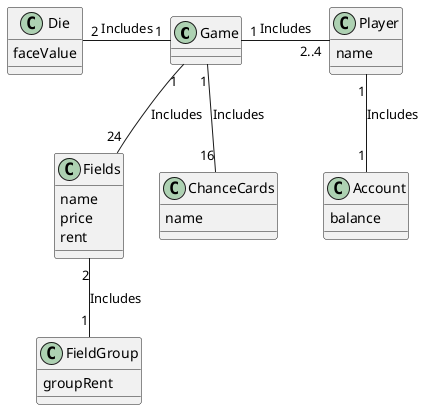 @startuml
'https://plantuml.com/class-diagram

class Game {
}

class Die {
    faceValue
}

class Player {
    name
}

class Fields {
    name
    price
    rent
}


class FieldGroup {
    groupRent
}

class Account {
    balance
}

class ChanceCards {
    name
}

Game "1" -r "2..4" Player : Includes
Game "1" -l "2" Die : Includes
Game "1" -- "24" Fields : Includes
Fields "2" -- "1" FieldGroup : Includes
Player  "1" -d- "1" Account: Includes
Game "1" -d- "16" ChanceCards: Includes
@enduml